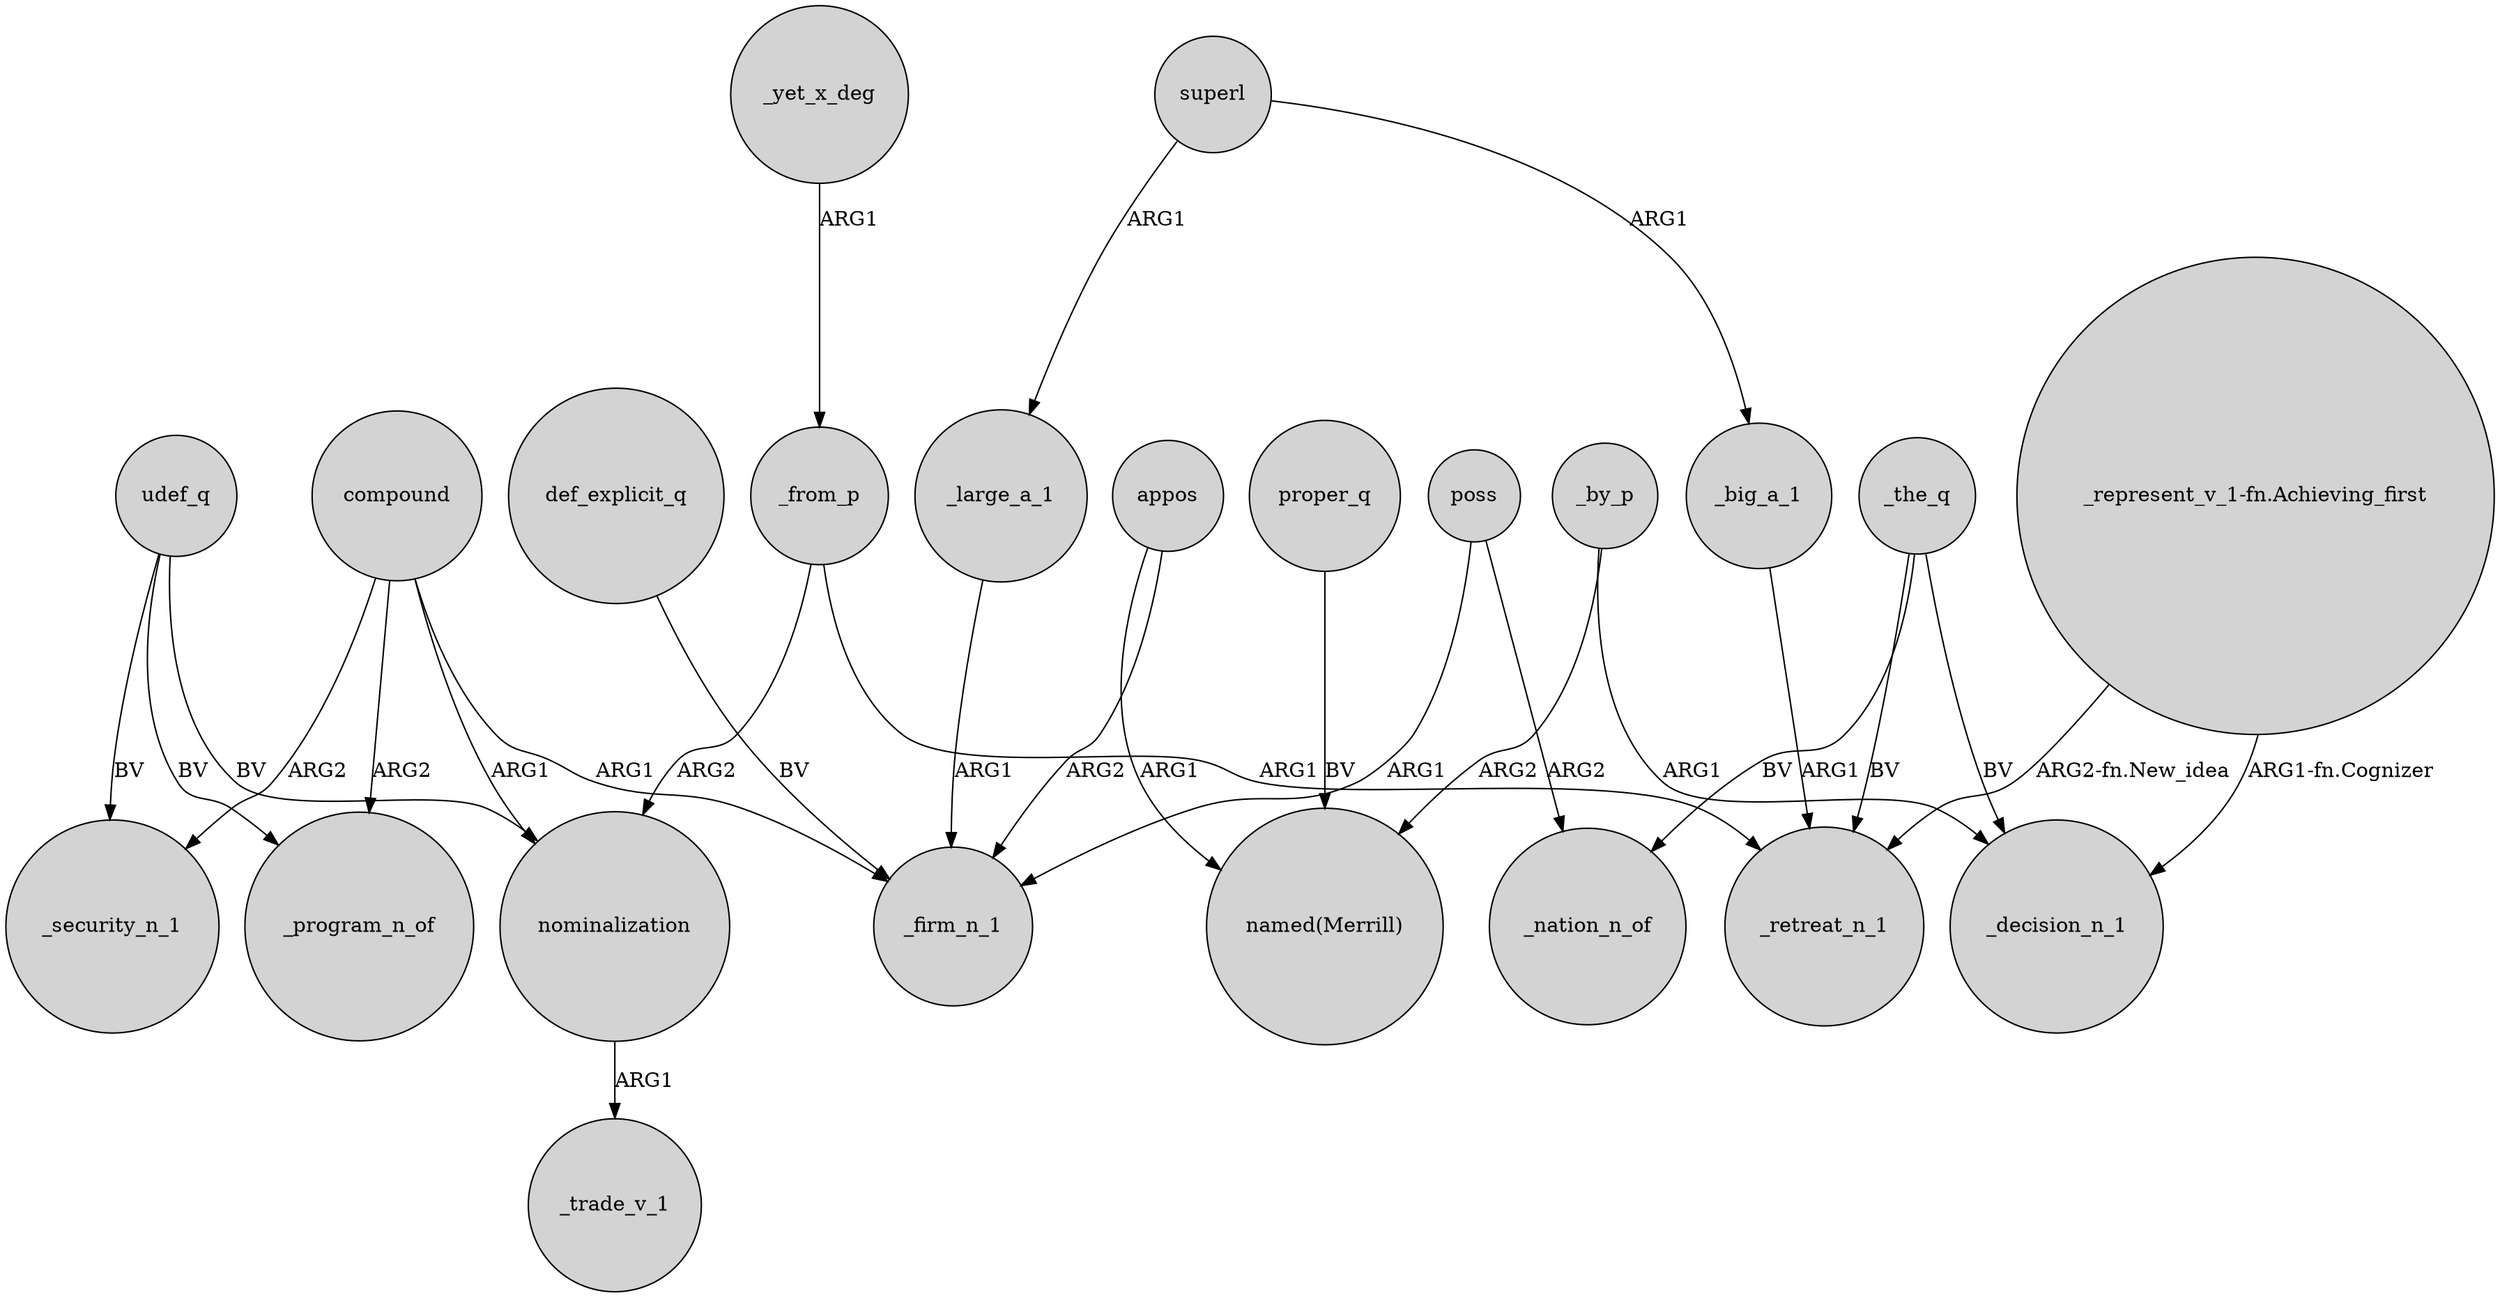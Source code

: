 digraph {
	node [shape=circle style=filled]
	_yet_x_deg -> _from_p [label=ARG1]
	proper_q -> "named(Merrill)" [label=BV]
	_the_q -> _nation_n_of [label=BV]
	udef_q -> nominalization [label=BV]
	appos -> _firm_n_1 [label=ARG2]
	poss -> _firm_n_1 [label=ARG1]
	_by_p -> "named(Merrill)" [label=ARG2]
	udef_q -> _security_n_1 [label=BV]
	udef_q -> _program_n_of [label=BV]
	appos -> "named(Merrill)" [label=ARG1]
	_from_p -> nominalization [label=ARG2]
	compound -> _program_n_of [label=ARG2]
	compound -> nominalization [label=ARG1]
	_from_p -> _retreat_n_1 [label=ARG1]
	_big_a_1 -> _retreat_n_1 [label=ARG1]
	_the_q -> _retreat_n_1 [label=BV]
	superl -> _big_a_1 [label=ARG1]
	poss -> _nation_n_of [label=ARG2]
	def_explicit_q -> _firm_n_1 [label=BV]
	"_represent_v_1-fn.Achieving_first" -> _retreat_n_1 [label="ARG2-fn.New_idea"]
	_by_p -> _decision_n_1 [label=ARG1]
	_large_a_1 -> _firm_n_1 [label=ARG1]
	compound -> _firm_n_1 [label=ARG1]
	compound -> _security_n_1 [label=ARG2]
	"_represent_v_1-fn.Achieving_first" -> _decision_n_1 [label="ARG1-fn.Cognizer"]
	_the_q -> _decision_n_1 [label=BV]
	superl -> _large_a_1 [label=ARG1]
	nominalization -> _trade_v_1 [label=ARG1]
}
